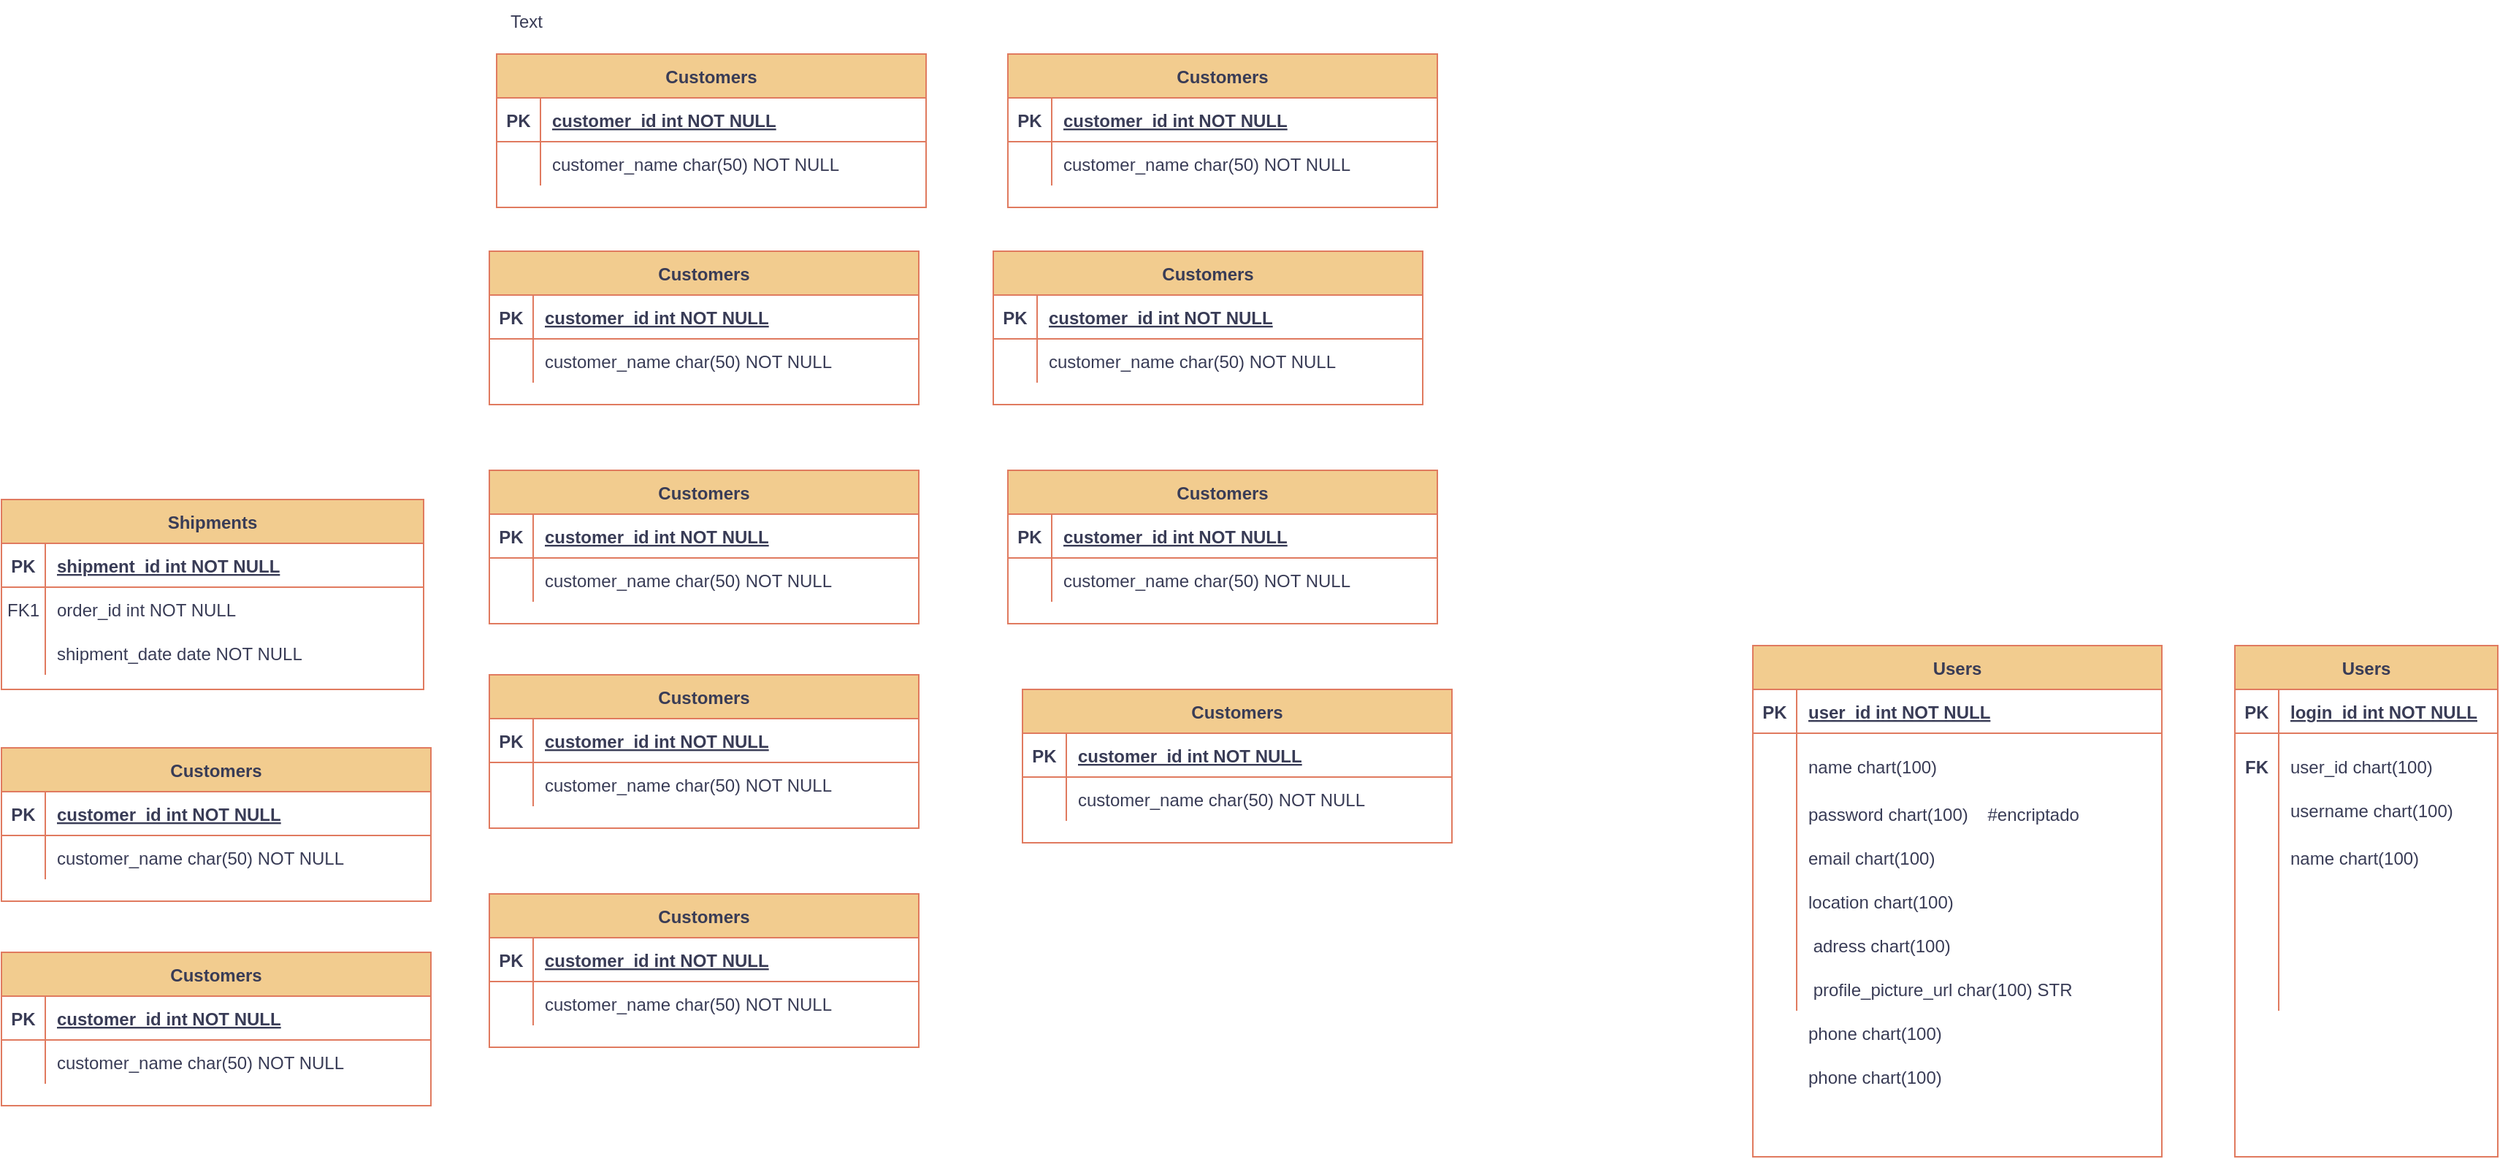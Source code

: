 <mxfile version="24.0.7" type="github">
  <diagram id="R2lEEEUBdFMjLlhIrx00" name="Page-1">
    <mxGraphModel dx="624" dy="2859" grid="1" gridSize="10" guides="1" tooltips="1" connect="1" arrows="1" fold="1" page="1" pageScale="1" pageWidth="3300" pageHeight="2339" background="#FFFFFF" math="0" shadow="0" extFonts="Permanent Marker^https://fonts.googleapis.com/css?family=Permanent+Marker">
      <root>
        <mxCell id="0" />
        <mxCell id="1" parent="0" />
        <mxCell id="C-vyLk0tnHw3VtMMgP7b-13" value="Shipments" style="shape=table;startSize=30;container=1;collapsible=1;childLayout=tableLayout;fixedRows=1;rowLines=0;fontStyle=1;align=center;resizeLast=1;labelBackgroundColor=none;fillColor=#F2CC8F;strokeColor=#E07A5F;fontColor=#393C56;" parent="1" vertex="1">
          <mxGeometry x="21" y="340" width="289" height="130" as="geometry" />
        </mxCell>
        <mxCell id="C-vyLk0tnHw3VtMMgP7b-14" value="" style="shape=partialRectangle;collapsible=0;dropTarget=0;pointerEvents=0;fillColor=none;points=[[0,0.5],[1,0.5]];portConstraint=eastwest;top=0;left=0;right=0;bottom=1;labelBackgroundColor=none;strokeColor=#E07A5F;fontColor=#393C56;" parent="C-vyLk0tnHw3VtMMgP7b-13" vertex="1">
          <mxGeometry y="30" width="289" height="30" as="geometry" />
        </mxCell>
        <mxCell id="C-vyLk0tnHw3VtMMgP7b-15" value="PK" style="shape=partialRectangle;overflow=hidden;connectable=0;fillColor=none;top=0;left=0;bottom=0;right=0;fontStyle=1;labelBackgroundColor=none;strokeColor=#E07A5F;fontColor=#393C56;" parent="C-vyLk0tnHw3VtMMgP7b-14" vertex="1">
          <mxGeometry width="30" height="30" as="geometry">
            <mxRectangle width="30" height="30" as="alternateBounds" />
          </mxGeometry>
        </mxCell>
        <mxCell id="C-vyLk0tnHw3VtMMgP7b-16" value="shipment_id int NOT NULL " style="shape=partialRectangle;overflow=hidden;connectable=0;fillColor=none;top=0;left=0;bottom=0;right=0;align=left;spacingLeft=6;fontStyle=5;labelBackgroundColor=none;strokeColor=#E07A5F;fontColor=#393C56;" parent="C-vyLk0tnHw3VtMMgP7b-14" vertex="1">
          <mxGeometry x="30" width="259" height="30" as="geometry">
            <mxRectangle width="259" height="30" as="alternateBounds" />
          </mxGeometry>
        </mxCell>
        <mxCell id="C-vyLk0tnHw3VtMMgP7b-17" value="" style="shape=partialRectangle;collapsible=0;dropTarget=0;pointerEvents=0;fillColor=none;points=[[0,0.5],[1,0.5]];portConstraint=eastwest;top=0;left=0;right=0;bottom=0;labelBackgroundColor=none;strokeColor=#E07A5F;fontColor=#393C56;" parent="C-vyLk0tnHw3VtMMgP7b-13" vertex="1">
          <mxGeometry y="60" width="289" height="30" as="geometry" />
        </mxCell>
        <mxCell id="C-vyLk0tnHw3VtMMgP7b-18" value="FK1" style="shape=partialRectangle;overflow=hidden;connectable=0;fillColor=none;top=0;left=0;bottom=0;right=0;labelBackgroundColor=none;strokeColor=#E07A5F;fontColor=#393C56;" parent="C-vyLk0tnHw3VtMMgP7b-17" vertex="1">
          <mxGeometry width="30" height="30" as="geometry">
            <mxRectangle width="30" height="30" as="alternateBounds" />
          </mxGeometry>
        </mxCell>
        <mxCell id="C-vyLk0tnHw3VtMMgP7b-19" value="order_id int NOT NULL" style="shape=partialRectangle;overflow=hidden;connectable=0;fillColor=none;top=0;left=0;bottom=0;right=0;align=left;spacingLeft=6;labelBackgroundColor=none;strokeColor=#E07A5F;fontColor=#393C56;" parent="C-vyLk0tnHw3VtMMgP7b-17" vertex="1">
          <mxGeometry x="30" width="259" height="30" as="geometry">
            <mxRectangle width="259" height="30" as="alternateBounds" />
          </mxGeometry>
        </mxCell>
        <mxCell id="C-vyLk0tnHw3VtMMgP7b-20" value="" style="shape=partialRectangle;collapsible=0;dropTarget=0;pointerEvents=0;fillColor=none;points=[[0,0.5],[1,0.5]];portConstraint=eastwest;top=0;left=0;right=0;bottom=0;labelBackgroundColor=none;strokeColor=#E07A5F;fontColor=#393C56;" parent="C-vyLk0tnHw3VtMMgP7b-13" vertex="1">
          <mxGeometry y="90" width="289" height="30" as="geometry" />
        </mxCell>
        <mxCell id="C-vyLk0tnHw3VtMMgP7b-21" value="" style="shape=partialRectangle;overflow=hidden;connectable=0;fillColor=none;top=0;left=0;bottom=0;right=0;labelBackgroundColor=none;strokeColor=#E07A5F;fontColor=#393C56;" parent="C-vyLk0tnHw3VtMMgP7b-20" vertex="1">
          <mxGeometry width="30" height="30" as="geometry">
            <mxRectangle width="30" height="30" as="alternateBounds" />
          </mxGeometry>
        </mxCell>
        <mxCell id="C-vyLk0tnHw3VtMMgP7b-22" value="shipment_date date NOT NULL" style="shape=partialRectangle;overflow=hidden;connectable=0;fillColor=none;top=0;left=0;bottom=0;right=0;align=left;spacingLeft=6;labelBackgroundColor=none;strokeColor=#E07A5F;fontColor=#393C56;" parent="C-vyLk0tnHw3VtMMgP7b-20" vertex="1">
          <mxGeometry x="30" width="259" height="30" as="geometry">
            <mxRectangle width="259" height="30" as="alternateBounds" />
          </mxGeometry>
        </mxCell>
        <mxCell id="C-vyLk0tnHw3VtMMgP7b-23" value="Users" style="shape=table;startSize=30;container=1;collapsible=1;childLayout=tableLayout;fixedRows=1;rowLines=0;fontStyle=1;align=center;resizeLast=1;labelBackgroundColor=none;fillColor=#F2CC8F;strokeColor=#E07A5F;fontColor=#393C56;" parent="1" vertex="1">
          <mxGeometry x="1220" y="440" width="280" height="350" as="geometry" />
        </mxCell>
        <mxCell id="C-vyLk0tnHw3VtMMgP7b-24" value="" style="shape=partialRectangle;collapsible=0;dropTarget=0;pointerEvents=0;fillColor=none;points=[[0,0.5],[1,0.5]];portConstraint=eastwest;top=0;left=0;right=0;bottom=1;labelBackgroundColor=none;strokeColor=#E07A5F;fontColor=#393C56;" parent="C-vyLk0tnHw3VtMMgP7b-23" vertex="1">
          <mxGeometry y="30" width="280" height="30" as="geometry" />
        </mxCell>
        <mxCell id="C-vyLk0tnHw3VtMMgP7b-25" value="PK" style="shape=partialRectangle;overflow=hidden;connectable=0;fillColor=none;top=0;left=0;bottom=0;right=0;fontStyle=1;labelBackgroundColor=none;strokeColor=#E07A5F;fontColor=#393C56;" parent="C-vyLk0tnHw3VtMMgP7b-24" vertex="1">
          <mxGeometry width="30" height="30" as="geometry">
            <mxRectangle width="30" height="30" as="alternateBounds" />
          </mxGeometry>
        </mxCell>
        <mxCell id="C-vyLk0tnHw3VtMMgP7b-26" value="user_id int NOT NULL" style="shape=partialRectangle;overflow=hidden;connectable=0;fillColor=none;top=0;left=0;bottom=0;right=0;align=left;spacingLeft=6;fontStyle=5;labelBackgroundColor=none;strokeColor=#E07A5F;fontColor=#393C56;" parent="C-vyLk0tnHw3VtMMgP7b-24" vertex="1">
          <mxGeometry x="30" width="250" height="30" as="geometry">
            <mxRectangle width="250" height="30" as="alternateBounds" />
          </mxGeometry>
        </mxCell>
        <mxCell id="C-vyLk0tnHw3VtMMgP7b-27" value="" style="shape=partialRectangle;collapsible=0;dropTarget=0;pointerEvents=0;fillColor=none;points=[[0,0.5],[1,0.5]];portConstraint=eastwest;top=0;left=0;right=0;bottom=0;labelBackgroundColor=none;strokeColor=#E07A5F;fontColor=#393C56;" parent="C-vyLk0tnHw3VtMMgP7b-23" vertex="1">
          <mxGeometry y="60" width="280" height="190" as="geometry" />
        </mxCell>
        <mxCell id="C-vyLk0tnHw3VtMMgP7b-28" value="" style="shape=partialRectangle;overflow=hidden;connectable=0;fillColor=none;top=0;left=0;bottom=0;right=0;labelBackgroundColor=none;strokeColor=#E07A5F;fontColor=#393C56;" parent="C-vyLk0tnHw3VtMMgP7b-27" vertex="1">
          <mxGeometry width="30" height="190" as="geometry">
            <mxRectangle width="30" height="190" as="alternateBounds" />
          </mxGeometry>
        </mxCell>
        <mxCell id="C-vyLk0tnHw3VtMMgP7b-29" value="" style="shape=partialRectangle;overflow=hidden;connectable=0;fillColor=none;top=0;left=0;bottom=0;right=0;align=left;spacingLeft=6;labelBackgroundColor=none;strokeColor=#E07A5F;fontColor=#393C56;" parent="C-vyLk0tnHw3VtMMgP7b-27" vertex="1">
          <mxGeometry x="30" width="250" height="190" as="geometry">
            <mxRectangle width="250" height="190" as="alternateBounds" />
          </mxGeometry>
        </mxCell>
        <mxCell id="SWRiujzuV_JK1SQ2j1od-2" value="Text" style="text;html=1;align=center;verticalAlign=middle;resizable=0;points=[];autosize=1;strokeColor=none;fillColor=none;labelBackgroundColor=none;fontColor=#393C56;" vertex="1" parent="1">
          <mxGeometry x="355" y="-2" width="50" height="30" as="geometry" />
        </mxCell>
        <mxCell id="SWRiujzuV_JK1SQ2j1od-4" value="Customers" style="shape=table;startSize=30;container=1;collapsible=1;childLayout=tableLayout;fixedRows=1;rowLines=0;fontStyle=1;align=center;resizeLast=1;labelBackgroundColor=none;fillColor=#F2CC8F;strokeColor=#E07A5F;fontColor=#393C56;" vertex="1" parent="1">
          <mxGeometry x="21" y="510" width="294" height="105" as="geometry" />
        </mxCell>
        <mxCell id="SWRiujzuV_JK1SQ2j1od-5" value="" style="shape=partialRectangle;collapsible=0;dropTarget=0;pointerEvents=0;fillColor=none;points=[[0,0.5],[1,0.5]];portConstraint=eastwest;top=0;left=0;right=0;bottom=1;labelBackgroundColor=none;strokeColor=#E07A5F;fontColor=#393C56;" vertex="1" parent="SWRiujzuV_JK1SQ2j1od-4">
          <mxGeometry y="30" width="294" height="30" as="geometry" />
        </mxCell>
        <mxCell id="SWRiujzuV_JK1SQ2j1od-6" value="PK" style="shape=partialRectangle;overflow=hidden;connectable=0;fillColor=none;top=0;left=0;bottom=0;right=0;fontStyle=1;labelBackgroundColor=none;strokeColor=#E07A5F;fontColor=#393C56;" vertex="1" parent="SWRiujzuV_JK1SQ2j1od-5">
          <mxGeometry width="30" height="30" as="geometry">
            <mxRectangle width="30" height="30" as="alternateBounds" />
          </mxGeometry>
        </mxCell>
        <mxCell id="SWRiujzuV_JK1SQ2j1od-7" value="customer_id int NOT NULL " style="shape=partialRectangle;overflow=hidden;connectable=0;fillColor=none;top=0;left=0;bottom=0;right=0;align=left;spacingLeft=6;fontStyle=5;labelBackgroundColor=none;strokeColor=#E07A5F;fontColor=#393C56;" vertex="1" parent="SWRiujzuV_JK1SQ2j1od-5">
          <mxGeometry x="30" width="264" height="30" as="geometry">
            <mxRectangle width="264" height="30" as="alternateBounds" />
          </mxGeometry>
        </mxCell>
        <mxCell id="SWRiujzuV_JK1SQ2j1od-8" value="" style="shape=partialRectangle;collapsible=0;dropTarget=0;pointerEvents=0;fillColor=none;points=[[0,0.5],[1,0.5]];portConstraint=eastwest;top=0;left=0;right=0;bottom=0;labelBackgroundColor=none;strokeColor=#E07A5F;fontColor=#393C56;" vertex="1" parent="SWRiujzuV_JK1SQ2j1od-4">
          <mxGeometry y="60" width="294" height="30" as="geometry" />
        </mxCell>
        <mxCell id="SWRiujzuV_JK1SQ2j1od-9" value="" style="shape=partialRectangle;overflow=hidden;connectable=0;fillColor=none;top=0;left=0;bottom=0;right=0;labelBackgroundColor=none;strokeColor=#E07A5F;fontColor=#393C56;" vertex="1" parent="SWRiujzuV_JK1SQ2j1od-8">
          <mxGeometry width="30" height="30" as="geometry">
            <mxRectangle width="30" height="30" as="alternateBounds" />
          </mxGeometry>
        </mxCell>
        <mxCell id="SWRiujzuV_JK1SQ2j1od-10" value="customer_name char(50) NOT NULL" style="shape=partialRectangle;overflow=hidden;connectable=0;fillColor=none;top=0;left=0;bottom=0;right=0;align=left;spacingLeft=6;labelBackgroundColor=none;strokeColor=#E07A5F;fontColor=#393C56;" vertex="1" parent="SWRiujzuV_JK1SQ2j1od-8">
          <mxGeometry x="30" width="264" height="30" as="geometry">
            <mxRectangle width="264" height="30" as="alternateBounds" />
          </mxGeometry>
        </mxCell>
        <mxCell id="SWRiujzuV_JK1SQ2j1od-11" value="Customers" style="shape=table;startSize=30;container=1;collapsible=1;childLayout=tableLayout;fixedRows=1;rowLines=0;fontStyle=1;align=center;resizeLast=1;labelBackgroundColor=none;fillColor=#F2CC8F;strokeColor=#E07A5F;fontColor=#393C56;" vertex="1" parent="1">
          <mxGeometry x="21" y="650" width="294" height="105" as="geometry" />
        </mxCell>
        <mxCell id="SWRiujzuV_JK1SQ2j1od-12" value="" style="shape=partialRectangle;collapsible=0;dropTarget=0;pointerEvents=0;fillColor=none;points=[[0,0.5],[1,0.5]];portConstraint=eastwest;top=0;left=0;right=0;bottom=1;labelBackgroundColor=none;strokeColor=#E07A5F;fontColor=#393C56;" vertex="1" parent="SWRiujzuV_JK1SQ2j1od-11">
          <mxGeometry y="30" width="294" height="30" as="geometry" />
        </mxCell>
        <mxCell id="SWRiujzuV_JK1SQ2j1od-13" value="PK" style="shape=partialRectangle;overflow=hidden;connectable=0;fillColor=none;top=0;left=0;bottom=0;right=0;fontStyle=1;labelBackgroundColor=none;strokeColor=#E07A5F;fontColor=#393C56;" vertex="1" parent="SWRiujzuV_JK1SQ2j1od-12">
          <mxGeometry width="30" height="30" as="geometry">
            <mxRectangle width="30" height="30" as="alternateBounds" />
          </mxGeometry>
        </mxCell>
        <mxCell id="SWRiujzuV_JK1SQ2j1od-14" value="customer_id int NOT NULL " style="shape=partialRectangle;overflow=hidden;connectable=0;fillColor=none;top=0;left=0;bottom=0;right=0;align=left;spacingLeft=6;fontStyle=5;labelBackgroundColor=none;strokeColor=#E07A5F;fontColor=#393C56;" vertex="1" parent="SWRiujzuV_JK1SQ2j1od-12">
          <mxGeometry x="30" width="264" height="30" as="geometry">
            <mxRectangle width="264" height="30" as="alternateBounds" />
          </mxGeometry>
        </mxCell>
        <mxCell id="SWRiujzuV_JK1SQ2j1od-15" value="" style="shape=partialRectangle;collapsible=0;dropTarget=0;pointerEvents=0;fillColor=none;points=[[0,0.5],[1,0.5]];portConstraint=eastwest;top=0;left=0;right=0;bottom=0;labelBackgroundColor=none;strokeColor=#E07A5F;fontColor=#393C56;" vertex="1" parent="SWRiujzuV_JK1SQ2j1od-11">
          <mxGeometry y="60" width="294" height="30" as="geometry" />
        </mxCell>
        <mxCell id="SWRiujzuV_JK1SQ2j1od-16" value="" style="shape=partialRectangle;overflow=hidden;connectable=0;fillColor=none;top=0;left=0;bottom=0;right=0;labelBackgroundColor=none;strokeColor=#E07A5F;fontColor=#393C56;" vertex="1" parent="SWRiujzuV_JK1SQ2j1od-15">
          <mxGeometry width="30" height="30" as="geometry">
            <mxRectangle width="30" height="30" as="alternateBounds" />
          </mxGeometry>
        </mxCell>
        <mxCell id="SWRiujzuV_JK1SQ2j1od-17" value="customer_name char(50) NOT NULL" style="shape=partialRectangle;overflow=hidden;connectable=0;fillColor=none;top=0;left=0;bottom=0;right=0;align=left;spacingLeft=6;labelBackgroundColor=none;strokeColor=#E07A5F;fontColor=#393C56;" vertex="1" parent="SWRiujzuV_JK1SQ2j1od-15">
          <mxGeometry x="30" width="264" height="30" as="geometry">
            <mxRectangle width="264" height="30" as="alternateBounds" />
          </mxGeometry>
        </mxCell>
        <mxCell id="SWRiujzuV_JK1SQ2j1od-18" value="Customers" style="shape=table;startSize=30;container=1;collapsible=1;childLayout=tableLayout;fixedRows=1;rowLines=0;fontStyle=1;align=center;resizeLast=1;labelBackgroundColor=none;fillColor=#F2CC8F;strokeColor=#E07A5F;fontColor=#393C56;" vertex="1" parent="1">
          <mxGeometry x="360" y="35" width="294" height="105" as="geometry" />
        </mxCell>
        <mxCell id="SWRiujzuV_JK1SQ2j1od-19" value="" style="shape=partialRectangle;collapsible=0;dropTarget=0;pointerEvents=0;fillColor=none;points=[[0,0.5],[1,0.5]];portConstraint=eastwest;top=0;left=0;right=0;bottom=1;labelBackgroundColor=none;strokeColor=#E07A5F;fontColor=#393C56;" vertex="1" parent="SWRiujzuV_JK1SQ2j1od-18">
          <mxGeometry y="30" width="294" height="30" as="geometry" />
        </mxCell>
        <mxCell id="SWRiujzuV_JK1SQ2j1od-20" value="PK" style="shape=partialRectangle;overflow=hidden;connectable=0;fillColor=none;top=0;left=0;bottom=0;right=0;fontStyle=1;labelBackgroundColor=none;strokeColor=#E07A5F;fontColor=#393C56;" vertex="1" parent="SWRiujzuV_JK1SQ2j1od-19">
          <mxGeometry width="30" height="30" as="geometry">
            <mxRectangle width="30" height="30" as="alternateBounds" />
          </mxGeometry>
        </mxCell>
        <mxCell id="SWRiujzuV_JK1SQ2j1od-21" value="customer_id int NOT NULL " style="shape=partialRectangle;overflow=hidden;connectable=0;fillColor=none;top=0;left=0;bottom=0;right=0;align=left;spacingLeft=6;fontStyle=5;labelBackgroundColor=none;strokeColor=#E07A5F;fontColor=#393C56;" vertex="1" parent="SWRiujzuV_JK1SQ2j1od-19">
          <mxGeometry x="30" width="264" height="30" as="geometry">
            <mxRectangle width="264" height="30" as="alternateBounds" />
          </mxGeometry>
        </mxCell>
        <mxCell id="SWRiujzuV_JK1SQ2j1od-22" value="" style="shape=partialRectangle;collapsible=0;dropTarget=0;pointerEvents=0;fillColor=none;points=[[0,0.5],[1,0.5]];portConstraint=eastwest;top=0;left=0;right=0;bottom=0;labelBackgroundColor=none;strokeColor=#E07A5F;fontColor=#393C56;" vertex="1" parent="SWRiujzuV_JK1SQ2j1od-18">
          <mxGeometry y="60" width="294" height="30" as="geometry" />
        </mxCell>
        <mxCell id="SWRiujzuV_JK1SQ2j1od-23" value="" style="shape=partialRectangle;overflow=hidden;connectable=0;fillColor=none;top=0;left=0;bottom=0;right=0;labelBackgroundColor=none;strokeColor=#E07A5F;fontColor=#393C56;" vertex="1" parent="SWRiujzuV_JK1SQ2j1od-22">
          <mxGeometry width="30" height="30" as="geometry">
            <mxRectangle width="30" height="30" as="alternateBounds" />
          </mxGeometry>
        </mxCell>
        <mxCell id="SWRiujzuV_JK1SQ2j1od-24" value="customer_name char(50) NOT NULL" style="shape=partialRectangle;overflow=hidden;connectable=0;fillColor=none;top=0;left=0;bottom=0;right=0;align=left;spacingLeft=6;labelBackgroundColor=none;strokeColor=#E07A5F;fontColor=#393C56;" vertex="1" parent="SWRiujzuV_JK1SQ2j1od-22">
          <mxGeometry x="30" width="264" height="30" as="geometry">
            <mxRectangle width="264" height="30" as="alternateBounds" />
          </mxGeometry>
        </mxCell>
        <mxCell id="SWRiujzuV_JK1SQ2j1od-25" value="Customers" style="shape=table;startSize=30;container=1;collapsible=1;childLayout=tableLayout;fixedRows=1;rowLines=0;fontStyle=1;align=center;resizeLast=1;labelBackgroundColor=none;fillColor=#F2CC8F;strokeColor=#E07A5F;fontColor=#393C56;" vertex="1" parent="1">
          <mxGeometry x="355" y="170" width="294" height="105" as="geometry" />
        </mxCell>
        <mxCell id="SWRiujzuV_JK1SQ2j1od-26" value="" style="shape=partialRectangle;collapsible=0;dropTarget=0;pointerEvents=0;fillColor=none;points=[[0,0.5],[1,0.5]];portConstraint=eastwest;top=0;left=0;right=0;bottom=1;labelBackgroundColor=none;strokeColor=#E07A5F;fontColor=#393C56;" vertex="1" parent="SWRiujzuV_JK1SQ2j1od-25">
          <mxGeometry y="30" width="294" height="30" as="geometry" />
        </mxCell>
        <mxCell id="SWRiujzuV_JK1SQ2j1od-27" value="PK" style="shape=partialRectangle;overflow=hidden;connectable=0;fillColor=none;top=0;left=0;bottom=0;right=0;fontStyle=1;labelBackgroundColor=none;strokeColor=#E07A5F;fontColor=#393C56;" vertex="1" parent="SWRiujzuV_JK1SQ2j1od-26">
          <mxGeometry width="30" height="30" as="geometry">
            <mxRectangle width="30" height="30" as="alternateBounds" />
          </mxGeometry>
        </mxCell>
        <mxCell id="SWRiujzuV_JK1SQ2j1od-28" value="customer_id int NOT NULL " style="shape=partialRectangle;overflow=hidden;connectable=0;fillColor=none;top=0;left=0;bottom=0;right=0;align=left;spacingLeft=6;fontStyle=5;labelBackgroundColor=none;strokeColor=#E07A5F;fontColor=#393C56;" vertex="1" parent="SWRiujzuV_JK1SQ2j1od-26">
          <mxGeometry x="30" width="264" height="30" as="geometry">
            <mxRectangle width="264" height="30" as="alternateBounds" />
          </mxGeometry>
        </mxCell>
        <mxCell id="SWRiujzuV_JK1SQ2j1od-29" value="" style="shape=partialRectangle;collapsible=0;dropTarget=0;pointerEvents=0;fillColor=none;points=[[0,0.5],[1,0.5]];portConstraint=eastwest;top=0;left=0;right=0;bottom=0;labelBackgroundColor=none;strokeColor=#E07A5F;fontColor=#393C56;" vertex="1" parent="SWRiujzuV_JK1SQ2j1od-25">
          <mxGeometry y="60" width="294" height="30" as="geometry" />
        </mxCell>
        <mxCell id="SWRiujzuV_JK1SQ2j1od-30" value="" style="shape=partialRectangle;overflow=hidden;connectable=0;fillColor=none;top=0;left=0;bottom=0;right=0;labelBackgroundColor=none;strokeColor=#E07A5F;fontColor=#393C56;" vertex="1" parent="SWRiujzuV_JK1SQ2j1od-29">
          <mxGeometry width="30" height="30" as="geometry">
            <mxRectangle width="30" height="30" as="alternateBounds" />
          </mxGeometry>
        </mxCell>
        <mxCell id="SWRiujzuV_JK1SQ2j1od-31" value="customer_name char(50) NOT NULL" style="shape=partialRectangle;overflow=hidden;connectable=0;fillColor=none;top=0;left=0;bottom=0;right=0;align=left;spacingLeft=6;labelBackgroundColor=none;strokeColor=#E07A5F;fontColor=#393C56;" vertex="1" parent="SWRiujzuV_JK1SQ2j1od-29">
          <mxGeometry x="30" width="264" height="30" as="geometry">
            <mxRectangle width="264" height="30" as="alternateBounds" />
          </mxGeometry>
        </mxCell>
        <mxCell id="SWRiujzuV_JK1SQ2j1od-32" value="Customers" style="shape=table;startSize=30;container=1;collapsible=1;childLayout=tableLayout;fixedRows=1;rowLines=0;fontStyle=1;align=center;resizeLast=1;labelBackgroundColor=none;fillColor=#F2CC8F;strokeColor=#E07A5F;fontColor=#393C56;" vertex="1" parent="1">
          <mxGeometry x="355" y="320" width="294" height="105" as="geometry" />
        </mxCell>
        <mxCell id="SWRiujzuV_JK1SQ2j1od-33" value="" style="shape=partialRectangle;collapsible=0;dropTarget=0;pointerEvents=0;fillColor=none;points=[[0,0.5],[1,0.5]];portConstraint=eastwest;top=0;left=0;right=0;bottom=1;labelBackgroundColor=none;strokeColor=#E07A5F;fontColor=#393C56;" vertex="1" parent="SWRiujzuV_JK1SQ2j1od-32">
          <mxGeometry y="30" width="294" height="30" as="geometry" />
        </mxCell>
        <mxCell id="SWRiujzuV_JK1SQ2j1od-34" value="PK" style="shape=partialRectangle;overflow=hidden;connectable=0;fillColor=none;top=0;left=0;bottom=0;right=0;fontStyle=1;labelBackgroundColor=none;strokeColor=#E07A5F;fontColor=#393C56;" vertex="1" parent="SWRiujzuV_JK1SQ2j1od-33">
          <mxGeometry width="30" height="30" as="geometry">
            <mxRectangle width="30" height="30" as="alternateBounds" />
          </mxGeometry>
        </mxCell>
        <mxCell id="SWRiujzuV_JK1SQ2j1od-35" value="customer_id int NOT NULL " style="shape=partialRectangle;overflow=hidden;connectable=0;fillColor=none;top=0;left=0;bottom=0;right=0;align=left;spacingLeft=6;fontStyle=5;labelBackgroundColor=none;strokeColor=#E07A5F;fontColor=#393C56;" vertex="1" parent="SWRiujzuV_JK1SQ2j1od-33">
          <mxGeometry x="30" width="264" height="30" as="geometry">
            <mxRectangle width="264" height="30" as="alternateBounds" />
          </mxGeometry>
        </mxCell>
        <mxCell id="SWRiujzuV_JK1SQ2j1od-36" value="" style="shape=partialRectangle;collapsible=0;dropTarget=0;pointerEvents=0;fillColor=none;points=[[0,0.5],[1,0.5]];portConstraint=eastwest;top=0;left=0;right=0;bottom=0;labelBackgroundColor=none;strokeColor=#E07A5F;fontColor=#393C56;" vertex="1" parent="SWRiujzuV_JK1SQ2j1od-32">
          <mxGeometry y="60" width="294" height="30" as="geometry" />
        </mxCell>
        <mxCell id="SWRiujzuV_JK1SQ2j1od-37" value="" style="shape=partialRectangle;overflow=hidden;connectable=0;fillColor=none;top=0;left=0;bottom=0;right=0;labelBackgroundColor=none;strokeColor=#E07A5F;fontColor=#393C56;" vertex="1" parent="SWRiujzuV_JK1SQ2j1od-36">
          <mxGeometry width="30" height="30" as="geometry">
            <mxRectangle width="30" height="30" as="alternateBounds" />
          </mxGeometry>
        </mxCell>
        <mxCell id="SWRiujzuV_JK1SQ2j1od-38" value="customer_name char(50) NOT NULL" style="shape=partialRectangle;overflow=hidden;connectable=0;fillColor=none;top=0;left=0;bottom=0;right=0;align=left;spacingLeft=6;labelBackgroundColor=none;strokeColor=#E07A5F;fontColor=#393C56;" vertex="1" parent="SWRiujzuV_JK1SQ2j1od-36">
          <mxGeometry x="30" width="264" height="30" as="geometry">
            <mxRectangle width="264" height="30" as="alternateBounds" />
          </mxGeometry>
        </mxCell>
        <mxCell id="SWRiujzuV_JK1SQ2j1od-39" value="Customers" style="shape=table;startSize=30;container=1;collapsible=1;childLayout=tableLayout;fixedRows=1;rowLines=0;fontStyle=1;align=center;resizeLast=1;labelBackgroundColor=none;fillColor=#F2CC8F;strokeColor=#E07A5F;fontColor=#393C56;" vertex="1" parent="1">
          <mxGeometry x="355" y="460" width="294" height="105" as="geometry" />
        </mxCell>
        <mxCell id="SWRiujzuV_JK1SQ2j1od-40" value="" style="shape=partialRectangle;collapsible=0;dropTarget=0;pointerEvents=0;fillColor=none;points=[[0,0.5],[1,0.5]];portConstraint=eastwest;top=0;left=0;right=0;bottom=1;labelBackgroundColor=none;strokeColor=#E07A5F;fontColor=#393C56;" vertex="1" parent="SWRiujzuV_JK1SQ2j1od-39">
          <mxGeometry y="30" width="294" height="30" as="geometry" />
        </mxCell>
        <mxCell id="SWRiujzuV_JK1SQ2j1od-41" value="PK" style="shape=partialRectangle;overflow=hidden;connectable=0;fillColor=none;top=0;left=0;bottom=0;right=0;fontStyle=1;labelBackgroundColor=none;strokeColor=#E07A5F;fontColor=#393C56;" vertex="1" parent="SWRiujzuV_JK1SQ2j1od-40">
          <mxGeometry width="30" height="30" as="geometry">
            <mxRectangle width="30" height="30" as="alternateBounds" />
          </mxGeometry>
        </mxCell>
        <mxCell id="SWRiujzuV_JK1SQ2j1od-42" value="customer_id int NOT NULL " style="shape=partialRectangle;overflow=hidden;connectable=0;fillColor=none;top=0;left=0;bottom=0;right=0;align=left;spacingLeft=6;fontStyle=5;labelBackgroundColor=none;strokeColor=#E07A5F;fontColor=#393C56;" vertex="1" parent="SWRiujzuV_JK1SQ2j1od-40">
          <mxGeometry x="30" width="264" height="30" as="geometry">
            <mxRectangle width="264" height="30" as="alternateBounds" />
          </mxGeometry>
        </mxCell>
        <mxCell id="SWRiujzuV_JK1SQ2j1od-43" value="" style="shape=partialRectangle;collapsible=0;dropTarget=0;pointerEvents=0;fillColor=none;points=[[0,0.5],[1,0.5]];portConstraint=eastwest;top=0;left=0;right=0;bottom=0;labelBackgroundColor=none;strokeColor=#E07A5F;fontColor=#393C56;" vertex="1" parent="SWRiujzuV_JK1SQ2j1od-39">
          <mxGeometry y="60" width="294" height="30" as="geometry" />
        </mxCell>
        <mxCell id="SWRiujzuV_JK1SQ2j1od-44" value="" style="shape=partialRectangle;overflow=hidden;connectable=0;fillColor=none;top=0;left=0;bottom=0;right=0;labelBackgroundColor=none;strokeColor=#E07A5F;fontColor=#393C56;" vertex="1" parent="SWRiujzuV_JK1SQ2j1od-43">
          <mxGeometry width="30" height="30" as="geometry">
            <mxRectangle width="30" height="30" as="alternateBounds" />
          </mxGeometry>
        </mxCell>
        <mxCell id="SWRiujzuV_JK1SQ2j1od-45" value="customer_name char(50) NOT NULL" style="shape=partialRectangle;overflow=hidden;connectable=0;fillColor=none;top=0;left=0;bottom=0;right=0;align=left;spacingLeft=6;labelBackgroundColor=none;strokeColor=#E07A5F;fontColor=#393C56;" vertex="1" parent="SWRiujzuV_JK1SQ2j1od-43">
          <mxGeometry x="30" width="264" height="30" as="geometry">
            <mxRectangle width="264" height="30" as="alternateBounds" />
          </mxGeometry>
        </mxCell>
        <mxCell id="SWRiujzuV_JK1SQ2j1od-46" value="Customers" style="shape=table;startSize=30;container=1;collapsible=1;childLayout=tableLayout;fixedRows=1;rowLines=0;fontStyle=1;align=center;resizeLast=1;labelBackgroundColor=none;fillColor=#F2CC8F;strokeColor=#E07A5F;fontColor=#393C56;" vertex="1" parent="1">
          <mxGeometry x="355" y="610" width="294" height="105" as="geometry" />
        </mxCell>
        <mxCell id="SWRiujzuV_JK1SQ2j1od-47" value="" style="shape=partialRectangle;collapsible=0;dropTarget=0;pointerEvents=0;fillColor=none;points=[[0,0.5],[1,0.5]];portConstraint=eastwest;top=0;left=0;right=0;bottom=1;labelBackgroundColor=none;strokeColor=#E07A5F;fontColor=#393C56;" vertex="1" parent="SWRiujzuV_JK1SQ2j1od-46">
          <mxGeometry y="30" width="294" height="30" as="geometry" />
        </mxCell>
        <mxCell id="SWRiujzuV_JK1SQ2j1od-48" value="PK" style="shape=partialRectangle;overflow=hidden;connectable=0;fillColor=none;top=0;left=0;bottom=0;right=0;fontStyle=1;labelBackgroundColor=none;strokeColor=#E07A5F;fontColor=#393C56;" vertex="1" parent="SWRiujzuV_JK1SQ2j1od-47">
          <mxGeometry width="30" height="30" as="geometry">
            <mxRectangle width="30" height="30" as="alternateBounds" />
          </mxGeometry>
        </mxCell>
        <mxCell id="SWRiujzuV_JK1SQ2j1od-49" value="customer_id int NOT NULL " style="shape=partialRectangle;overflow=hidden;connectable=0;fillColor=none;top=0;left=0;bottom=0;right=0;align=left;spacingLeft=6;fontStyle=5;labelBackgroundColor=none;strokeColor=#E07A5F;fontColor=#393C56;" vertex="1" parent="SWRiujzuV_JK1SQ2j1od-47">
          <mxGeometry x="30" width="264" height="30" as="geometry">
            <mxRectangle width="264" height="30" as="alternateBounds" />
          </mxGeometry>
        </mxCell>
        <mxCell id="SWRiujzuV_JK1SQ2j1od-50" value="" style="shape=partialRectangle;collapsible=0;dropTarget=0;pointerEvents=0;fillColor=none;points=[[0,0.5],[1,0.5]];portConstraint=eastwest;top=0;left=0;right=0;bottom=0;labelBackgroundColor=none;strokeColor=#E07A5F;fontColor=#393C56;" vertex="1" parent="SWRiujzuV_JK1SQ2j1od-46">
          <mxGeometry y="60" width="294" height="30" as="geometry" />
        </mxCell>
        <mxCell id="SWRiujzuV_JK1SQ2j1od-51" value="" style="shape=partialRectangle;overflow=hidden;connectable=0;fillColor=none;top=0;left=0;bottom=0;right=0;labelBackgroundColor=none;strokeColor=#E07A5F;fontColor=#393C56;" vertex="1" parent="SWRiujzuV_JK1SQ2j1od-50">
          <mxGeometry width="30" height="30" as="geometry">
            <mxRectangle width="30" height="30" as="alternateBounds" />
          </mxGeometry>
        </mxCell>
        <mxCell id="SWRiujzuV_JK1SQ2j1od-52" value="customer_name char(50) NOT NULL" style="shape=partialRectangle;overflow=hidden;connectable=0;fillColor=none;top=0;left=0;bottom=0;right=0;align=left;spacingLeft=6;labelBackgroundColor=none;strokeColor=#E07A5F;fontColor=#393C56;" vertex="1" parent="SWRiujzuV_JK1SQ2j1od-50">
          <mxGeometry x="30" width="264" height="30" as="geometry">
            <mxRectangle width="264" height="30" as="alternateBounds" />
          </mxGeometry>
        </mxCell>
        <mxCell id="SWRiujzuV_JK1SQ2j1od-53" value="Customers" style="shape=table;startSize=30;container=1;collapsible=1;childLayout=tableLayout;fixedRows=1;rowLines=0;fontStyle=1;align=center;resizeLast=1;labelBackgroundColor=none;fillColor=#F2CC8F;strokeColor=#E07A5F;fontColor=#393C56;" vertex="1" parent="1">
          <mxGeometry x="710" y="35" width="294" height="105" as="geometry" />
        </mxCell>
        <mxCell id="SWRiujzuV_JK1SQ2j1od-54" value="" style="shape=partialRectangle;collapsible=0;dropTarget=0;pointerEvents=0;fillColor=none;points=[[0,0.5],[1,0.5]];portConstraint=eastwest;top=0;left=0;right=0;bottom=1;labelBackgroundColor=none;strokeColor=#E07A5F;fontColor=#393C56;" vertex="1" parent="SWRiujzuV_JK1SQ2j1od-53">
          <mxGeometry y="30" width="294" height="30" as="geometry" />
        </mxCell>
        <mxCell id="SWRiujzuV_JK1SQ2j1od-55" value="PK" style="shape=partialRectangle;overflow=hidden;connectable=0;fillColor=none;top=0;left=0;bottom=0;right=0;fontStyle=1;labelBackgroundColor=none;strokeColor=#E07A5F;fontColor=#393C56;" vertex="1" parent="SWRiujzuV_JK1SQ2j1od-54">
          <mxGeometry width="30" height="30" as="geometry">
            <mxRectangle width="30" height="30" as="alternateBounds" />
          </mxGeometry>
        </mxCell>
        <mxCell id="SWRiujzuV_JK1SQ2j1od-56" value="customer_id int NOT NULL " style="shape=partialRectangle;overflow=hidden;connectable=0;fillColor=none;top=0;left=0;bottom=0;right=0;align=left;spacingLeft=6;fontStyle=5;labelBackgroundColor=none;strokeColor=#E07A5F;fontColor=#393C56;" vertex="1" parent="SWRiujzuV_JK1SQ2j1od-54">
          <mxGeometry x="30" width="264" height="30" as="geometry">
            <mxRectangle width="264" height="30" as="alternateBounds" />
          </mxGeometry>
        </mxCell>
        <mxCell id="SWRiujzuV_JK1SQ2j1od-57" value="" style="shape=partialRectangle;collapsible=0;dropTarget=0;pointerEvents=0;fillColor=none;points=[[0,0.5],[1,0.5]];portConstraint=eastwest;top=0;left=0;right=0;bottom=0;labelBackgroundColor=none;strokeColor=#E07A5F;fontColor=#393C56;" vertex="1" parent="SWRiujzuV_JK1SQ2j1od-53">
          <mxGeometry y="60" width="294" height="30" as="geometry" />
        </mxCell>
        <mxCell id="SWRiujzuV_JK1SQ2j1od-58" value="" style="shape=partialRectangle;overflow=hidden;connectable=0;fillColor=none;top=0;left=0;bottom=0;right=0;labelBackgroundColor=none;strokeColor=#E07A5F;fontColor=#393C56;" vertex="1" parent="SWRiujzuV_JK1SQ2j1od-57">
          <mxGeometry width="30" height="30" as="geometry">
            <mxRectangle width="30" height="30" as="alternateBounds" />
          </mxGeometry>
        </mxCell>
        <mxCell id="SWRiujzuV_JK1SQ2j1od-59" value="customer_name char(50) NOT NULL" style="shape=partialRectangle;overflow=hidden;connectable=0;fillColor=none;top=0;left=0;bottom=0;right=0;align=left;spacingLeft=6;labelBackgroundColor=none;strokeColor=#E07A5F;fontColor=#393C56;" vertex="1" parent="SWRiujzuV_JK1SQ2j1od-57">
          <mxGeometry x="30" width="264" height="30" as="geometry">
            <mxRectangle width="264" height="30" as="alternateBounds" />
          </mxGeometry>
        </mxCell>
        <mxCell id="SWRiujzuV_JK1SQ2j1od-60" value="Customers" style="shape=table;startSize=30;container=1;collapsible=1;childLayout=tableLayout;fixedRows=1;rowLines=0;fontStyle=1;align=center;resizeLast=1;labelBackgroundColor=none;fillColor=#F2CC8F;strokeColor=#E07A5F;fontColor=#393C56;" vertex="1" parent="1">
          <mxGeometry x="700" y="170" width="294" height="105" as="geometry" />
        </mxCell>
        <mxCell id="SWRiujzuV_JK1SQ2j1od-61" value="" style="shape=partialRectangle;collapsible=0;dropTarget=0;pointerEvents=0;fillColor=none;points=[[0,0.5],[1,0.5]];portConstraint=eastwest;top=0;left=0;right=0;bottom=1;labelBackgroundColor=none;strokeColor=#E07A5F;fontColor=#393C56;" vertex="1" parent="SWRiujzuV_JK1SQ2j1od-60">
          <mxGeometry y="30" width="294" height="30" as="geometry" />
        </mxCell>
        <mxCell id="SWRiujzuV_JK1SQ2j1od-62" value="PK" style="shape=partialRectangle;overflow=hidden;connectable=0;fillColor=none;top=0;left=0;bottom=0;right=0;fontStyle=1;labelBackgroundColor=none;strokeColor=#E07A5F;fontColor=#393C56;" vertex="1" parent="SWRiujzuV_JK1SQ2j1od-61">
          <mxGeometry width="30" height="30" as="geometry">
            <mxRectangle width="30" height="30" as="alternateBounds" />
          </mxGeometry>
        </mxCell>
        <mxCell id="SWRiujzuV_JK1SQ2j1od-63" value="customer_id int NOT NULL " style="shape=partialRectangle;overflow=hidden;connectable=0;fillColor=none;top=0;left=0;bottom=0;right=0;align=left;spacingLeft=6;fontStyle=5;labelBackgroundColor=none;strokeColor=#E07A5F;fontColor=#393C56;" vertex="1" parent="SWRiujzuV_JK1SQ2j1od-61">
          <mxGeometry x="30" width="264" height="30" as="geometry">
            <mxRectangle width="264" height="30" as="alternateBounds" />
          </mxGeometry>
        </mxCell>
        <mxCell id="SWRiujzuV_JK1SQ2j1od-64" value="" style="shape=partialRectangle;collapsible=0;dropTarget=0;pointerEvents=0;fillColor=none;points=[[0,0.5],[1,0.5]];portConstraint=eastwest;top=0;left=0;right=0;bottom=0;labelBackgroundColor=none;strokeColor=#E07A5F;fontColor=#393C56;" vertex="1" parent="SWRiujzuV_JK1SQ2j1od-60">
          <mxGeometry y="60" width="294" height="30" as="geometry" />
        </mxCell>
        <mxCell id="SWRiujzuV_JK1SQ2j1od-65" value="" style="shape=partialRectangle;overflow=hidden;connectable=0;fillColor=none;top=0;left=0;bottom=0;right=0;labelBackgroundColor=none;strokeColor=#E07A5F;fontColor=#393C56;" vertex="1" parent="SWRiujzuV_JK1SQ2j1od-64">
          <mxGeometry width="30" height="30" as="geometry">
            <mxRectangle width="30" height="30" as="alternateBounds" />
          </mxGeometry>
        </mxCell>
        <mxCell id="SWRiujzuV_JK1SQ2j1od-66" value="customer_name char(50) NOT NULL" style="shape=partialRectangle;overflow=hidden;connectable=0;fillColor=none;top=0;left=0;bottom=0;right=0;align=left;spacingLeft=6;labelBackgroundColor=none;strokeColor=#E07A5F;fontColor=#393C56;" vertex="1" parent="SWRiujzuV_JK1SQ2j1od-64">
          <mxGeometry x="30" width="264" height="30" as="geometry">
            <mxRectangle width="264" height="30" as="alternateBounds" />
          </mxGeometry>
        </mxCell>
        <mxCell id="SWRiujzuV_JK1SQ2j1od-67" value="Customers" style="shape=table;startSize=30;container=1;collapsible=1;childLayout=tableLayout;fixedRows=1;rowLines=0;fontStyle=1;align=center;resizeLast=1;labelBackgroundColor=none;fillColor=#F2CC8F;strokeColor=#E07A5F;fontColor=#393C56;" vertex="1" parent="1">
          <mxGeometry x="710" y="320" width="294" height="105" as="geometry" />
        </mxCell>
        <mxCell id="SWRiujzuV_JK1SQ2j1od-68" value="" style="shape=partialRectangle;collapsible=0;dropTarget=0;pointerEvents=0;fillColor=none;points=[[0,0.5],[1,0.5]];portConstraint=eastwest;top=0;left=0;right=0;bottom=1;labelBackgroundColor=none;strokeColor=#E07A5F;fontColor=#393C56;" vertex="1" parent="SWRiujzuV_JK1SQ2j1od-67">
          <mxGeometry y="30" width="294" height="30" as="geometry" />
        </mxCell>
        <mxCell id="SWRiujzuV_JK1SQ2j1od-69" value="PK" style="shape=partialRectangle;overflow=hidden;connectable=0;fillColor=none;top=0;left=0;bottom=0;right=0;fontStyle=1;labelBackgroundColor=none;strokeColor=#E07A5F;fontColor=#393C56;" vertex="1" parent="SWRiujzuV_JK1SQ2j1od-68">
          <mxGeometry width="30" height="30" as="geometry">
            <mxRectangle width="30" height="30" as="alternateBounds" />
          </mxGeometry>
        </mxCell>
        <mxCell id="SWRiujzuV_JK1SQ2j1od-70" value="customer_id int NOT NULL " style="shape=partialRectangle;overflow=hidden;connectable=0;fillColor=none;top=0;left=0;bottom=0;right=0;align=left;spacingLeft=6;fontStyle=5;labelBackgroundColor=none;strokeColor=#E07A5F;fontColor=#393C56;" vertex="1" parent="SWRiujzuV_JK1SQ2j1od-68">
          <mxGeometry x="30" width="264" height="30" as="geometry">
            <mxRectangle width="264" height="30" as="alternateBounds" />
          </mxGeometry>
        </mxCell>
        <mxCell id="SWRiujzuV_JK1SQ2j1od-71" value="" style="shape=partialRectangle;collapsible=0;dropTarget=0;pointerEvents=0;fillColor=none;points=[[0,0.5],[1,0.5]];portConstraint=eastwest;top=0;left=0;right=0;bottom=0;labelBackgroundColor=none;strokeColor=#E07A5F;fontColor=#393C56;" vertex="1" parent="SWRiujzuV_JK1SQ2j1od-67">
          <mxGeometry y="60" width="294" height="30" as="geometry" />
        </mxCell>
        <mxCell id="SWRiujzuV_JK1SQ2j1od-72" value="" style="shape=partialRectangle;overflow=hidden;connectable=0;fillColor=none;top=0;left=0;bottom=0;right=0;labelBackgroundColor=none;strokeColor=#E07A5F;fontColor=#393C56;" vertex="1" parent="SWRiujzuV_JK1SQ2j1od-71">
          <mxGeometry width="30" height="30" as="geometry">
            <mxRectangle width="30" height="30" as="alternateBounds" />
          </mxGeometry>
        </mxCell>
        <mxCell id="SWRiujzuV_JK1SQ2j1od-73" value="customer_name char(50) NOT NULL" style="shape=partialRectangle;overflow=hidden;connectable=0;fillColor=none;top=0;left=0;bottom=0;right=0;align=left;spacingLeft=6;labelBackgroundColor=none;strokeColor=#E07A5F;fontColor=#393C56;" vertex="1" parent="SWRiujzuV_JK1SQ2j1od-71">
          <mxGeometry x="30" width="264" height="30" as="geometry">
            <mxRectangle width="264" height="30" as="alternateBounds" />
          </mxGeometry>
        </mxCell>
        <mxCell id="SWRiujzuV_JK1SQ2j1od-74" value="Customers" style="shape=table;startSize=30;container=1;collapsible=1;childLayout=tableLayout;fixedRows=1;rowLines=0;fontStyle=1;align=center;resizeLast=1;labelBackgroundColor=none;fillColor=#F2CC8F;strokeColor=#E07A5F;fontColor=#393C56;" vertex="1" parent="1">
          <mxGeometry x="720" y="470" width="294" height="105" as="geometry" />
        </mxCell>
        <mxCell id="SWRiujzuV_JK1SQ2j1od-75" value="" style="shape=partialRectangle;collapsible=0;dropTarget=0;pointerEvents=0;fillColor=none;points=[[0,0.5],[1,0.5]];portConstraint=eastwest;top=0;left=0;right=0;bottom=1;labelBackgroundColor=none;strokeColor=#E07A5F;fontColor=#393C56;" vertex="1" parent="SWRiujzuV_JK1SQ2j1od-74">
          <mxGeometry y="30" width="294" height="30" as="geometry" />
        </mxCell>
        <mxCell id="SWRiujzuV_JK1SQ2j1od-76" value="PK" style="shape=partialRectangle;overflow=hidden;connectable=0;fillColor=none;top=0;left=0;bottom=0;right=0;fontStyle=1;labelBackgroundColor=none;strokeColor=#E07A5F;fontColor=#393C56;" vertex="1" parent="SWRiujzuV_JK1SQ2j1od-75">
          <mxGeometry width="30" height="30" as="geometry">
            <mxRectangle width="30" height="30" as="alternateBounds" />
          </mxGeometry>
        </mxCell>
        <mxCell id="SWRiujzuV_JK1SQ2j1od-77" value="customer_id int NOT NULL " style="shape=partialRectangle;overflow=hidden;connectable=0;fillColor=none;top=0;left=0;bottom=0;right=0;align=left;spacingLeft=6;fontStyle=5;labelBackgroundColor=none;strokeColor=#E07A5F;fontColor=#393C56;" vertex="1" parent="SWRiujzuV_JK1SQ2j1od-75">
          <mxGeometry x="30" width="264" height="30" as="geometry">
            <mxRectangle width="264" height="30" as="alternateBounds" />
          </mxGeometry>
        </mxCell>
        <mxCell id="SWRiujzuV_JK1SQ2j1od-78" value="" style="shape=partialRectangle;collapsible=0;dropTarget=0;pointerEvents=0;fillColor=none;points=[[0,0.5],[1,0.5]];portConstraint=eastwest;top=0;left=0;right=0;bottom=0;labelBackgroundColor=none;strokeColor=#E07A5F;fontColor=#393C56;" vertex="1" parent="SWRiujzuV_JK1SQ2j1od-74">
          <mxGeometry y="60" width="294" height="30" as="geometry" />
        </mxCell>
        <mxCell id="SWRiujzuV_JK1SQ2j1od-79" value="" style="shape=partialRectangle;overflow=hidden;connectable=0;fillColor=none;top=0;left=0;bottom=0;right=0;labelBackgroundColor=none;strokeColor=#E07A5F;fontColor=#393C56;" vertex="1" parent="SWRiujzuV_JK1SQ2j1od-78">
          <mxGeometry width="30" height="30" as="geometry">
            <mxRectangle width="30" height="30" as="alternateBounds" />
          </mxGeometry>
        </mxCell>
        <mxCell id="SWRiujzuV_JK1SQ2j1od-80" value="customer_name char(50) NOT NULL" style="shape=partialRectangle;overflow=hidden;connectable=0;fillColor=none;top=0;left=0;bottom=0;right=0;align=left;spacingLeft=6;labelBackgroundColor=none;strokeColor=#E07A5F;fontColor=#393C56;" vertex="1" parent="SWRiujzuV_JK1SQ2j1od-78">
          <mxGeometry x="30" width="264" height="30" as="geometry">
            <mxRectangle width="264" height="30" as="alternateBounds" />
          </mxGeometry>
        </mxCell>
        <mxCell id="SWRiujzuV_JK1SQ2j1od-81" value="email chart(100)" style="shape=partialRectangle;overflow=hidden;connectable=0;fillColor=none;top=0;left=0;bottom=0;right=0;align=left;spacingLeft=6;labelBackgroundColor=none;strokeColor=#E07A5F;fontColor=#393C56;" vertex="1" parent="1">
          <mxGeometry x="1250" y="570" width="150" height="30" as="geometry">
            <mxRectangle width="264" height="30" as="alternateBounds" />
          </mxGeometry>
        </mxCell>
        <mxCell id="SWRiujzuV_JK1SQ2j1od-82" value="password chart(100)    #encriptado" style="shape=partialRectangle;overflow=hidden;connectable=0;fillColor=none;top=0;left=0;bottom=0;right=0;align=left;spacingLeft=6;labelBackgroundColor=none;strokeColor=#E07A5F;fontColor=#393C56;" vertex="1" parent="1">
          <mxGeometry x="1250" y="540" width="250" height="30" as="geometry">
            <mxRectangle width="264" height="30" as="alternateBounds" />
          </mxGeometry>
        </mxCell>
        <mxCell id="SWRiujzuV_JK1SQ2j1od-83" value="location chart(100)" style="shape=partialRectangle;overflow=hidden;connectable=0;fillColor=none;top=0;left=0;bottom=0;right=0;align=left;spacingLeft=6;labelBackgroundColor=none;strokeColor=#E07A5F;fontColor=#393C56;" vertex="1" parent="1">
          <mxGeometry x="1250" y="600" width="150" height="30" as="geometry">
            <mxRectangle width="264" height="30" as="alternateBounds" />
          </mxGeometry>
        </mxCell>
        <mxCell id="SWRiujzuV_JK1SQ2j1od-84" value=" adress chart(100)" style="shape=partialRectangle;overflow=hidden;connectable=0;fillColor=none;top=0;left=0;bottom=0;right=0;align=left;spacingLeft=6;labelBackgroundColor=none;strokeColor=#E07A5F;fontColor=#393C56;" vertex="1" parent="1">
          <mxGeometry x="1250" y="630" width="150" height="30" as="geometry">
            <mxRectangle width="264" height="30" as="alternateBounds" />
          </mxGeometry>
        </mxCell>
        <mxCell id="SWRiujzuV_JK1SQ2j1od-85" value="name chart(100)" style="shape=partialRectangle;overflow=hidden;connectable=0;fillColor=none;top=0;left=0;bottom=0;right=0;align=left;spacingLeft=6;labelBackgroundColor=none;strokeColor=#E07A5F;fontColor=#393C56;" vertex="1" parent="1">
          <mxGeometry x="1250" y="507.5" width="150" height="30" as="geometry">
            <mxRectangle width="264" height="30" as="alternateBounds" />
          </mxGeometry>
        </mxCell>
        <mxCell id="SWRiujzuV_JK1SQ2j1od-86" value=" profile_picture_url char(100) STR" style="shape=partialRectangle;overflow=hidden;connectable=0;fillColor=none;top=0;left=0;bottom=0;right=0;align=left;spacingLeft=6;labelBackgroundColor=none;strokeColor=#E07A5F;fontColor=#393C56;" vertex="1" parent="1">
          <mxGeometry x="1250" y="660" width="250" height="30" as="geometry">
            <mxRectangle width="264" height="30" as="alternateBounds" />
          </mxGeometry>
        </mxCell>
        <mxCell id="SWRiujzuV_JK1SQ2j1od-87" value="phone chart(100)" style="shape=partialRectangle;overflow=hidden;connectable=0;fillColor=none;top=0;left=0;bottom=0;right=0;align=left;spacingLeft=6;labelBackgroundColor=none;strokeColor=#E07A5F;fontColor=#393C56;" vertex="1" parent="1">
          <mxGeometry x="1250" y="690" width="150" height="30" as="geometry">
            <mxRectangle width="264" height="30" as="alternateBounds" />
          </mxGeometry>
        </mxCell>
        <mxCell id="SWRiujzuV_JK1SQ2j1od-88" value="Users" style="shape=table;startSize=30;container=1;collapsible=1;childLayout=tableLayout;fixedRows=1;rowLines=0;fontStyle=1;align=center;resizeLast=1;labelBackgroundColor=none;fillColor=#F2CC8F;strokeColor=#E07A5F;fontColor=#393C56;" vertex="1" parent="1">
          <mxGeometry x="1550" y="440" width="180" height="350" as="geometry" />
        </mxCell>
        <mxCell id="SWRiujzuV_JK1SQ2j1od-89" value="" style="shape=partialRectangle;collapsible=0;dropTarget=0;pointerEvents=0;fillColor=none;points=[[0,0.5],[1,0.5]];portConstraint=eastwest;top=0;left=0;right=0;bottom=1;labelBackgroundColor=none;strokeColor=#E07A5F;fontColor=#393C56;" vertex="1" parent="SWRiujzuV_JK1SQ2j1od-88">
          <mxGeometry y="30" width="180" height="30" as="geometry" />
        </mxCell>
        <mxCell id="SWRiujzuV_JK1SQ2j1od-90" value="PK" style="shape=partialRectangle;overflow=hidden;connectable=0;fillColor=none;top=0;left=0;bottom=0;right=0;fontStyle=1;labelBackgroundColor=none;strokeColor=#E07A5F;fontColor=#393C56;" vertex="1" parent="SWRiujzuV_JK1SQ2j1od-89">
          <mxGeometry width="30" height="30" as="geometry">
            <mxRectangle width="30" height="30" as="alternateBounds" />
          </mxGeometry>
        </mxCell>
        <mxCell id="SWRiujzuV_JK1SQ2j1od-91" value="login_id int NOT NULL" style="shape=partialRectangle;overflow=hidden;connectable=0;fillColor=none;top=0;left=0;bottom=0;right=0;align=left;spacingLeft=6;fontStyle=5;labelBackgroundColor=none;strokeColor=#E07A5F;fontColor=#393C56;" vertex="1" parent="SWRiujzuV_JK1SQ2j1od-89">
          <mxGeometry x="30" width="150" height="30" as="geometry">
            <mxRectangle width="150" height="30" as="alternateBounds" />
          </mxGeometry>
        </mxCell>
        <mxCell id="SWRiujzuV_JK1SQ2j1od-92" value="" style="shape=partialRectangle;collapsible=0;dropTarget=0;pointerEvents=0;fillColor=none;points=[[0,0.5],[1,0.5]];portConstraint=eastwest;top=0;left=0;right=0;bottom=0;labelBackgroundColor=none;strokeColor=#E07A5F;fontColor=#393C56;" vertex="1" parent="SWRiujzuV_JK1SQ2j1od-88">
          <mxGeometry y="60" width="180" height="190" as="geometry" />
        </mxCell>
        <mxCell id="SWRiujzuV_JK1SQ2j1od-93" value="" style="shape=partialRectangle;overflow=hidden;connectable=0;fillColor=none;top=0;left=0;bottom=0;right=0;labelBackgroundColor=none;strokeColor=#E07A5F;fontColor=#393C56;" vertex="1" parent="SWRiujzuV_JK1SQ2j1od-92">
          <mxGeometry width="30" height="190" as="geometry">
            <mxRectangle width="30" height="190" as="alternateBounds" />
          </mxGeometry>
        </mxCell>
        <mxCell id="SWRiujzuV_JK1SQ2j1od-94" value="" style="shape=partialRectangle;overflow=hidden;connectable=0;fillColor=none;top=0;left=0;bottom=0;right=0;align=left;spacingLeft=6;labelBackgroundColor=none;strokeColor=#E07A5F;fontColor=#393C56;" vertex="1" parent="SWRiujzuV_JK1SQ2j1od-92">
          <mxGeometry x="30" width="150" height="190" as="geometry">
            <mxRectangle width="150" height="190" as="alternateBounds" />
          </mxGeometry>
        </mxCell>
        <mxCell id="SWRiujzuV_JK1SQ2j1od-95" value="user_id chart(100)" style="shape=partialRectangle;overflow=hidden;connectable=0;fillColor=none;top=0;left=0;bottom=0;right=0;align=left;spacingLeft=6;labelBackgroundColor=none;strokeColor=#E07A5F;fontColor=#393C56;" vertex="1" parent="1">
          <mxGeometry x="1580" y="507.5" width="150" height="30" as="geometry">
            <mxRectangle width="264" height="30" as="alternateBounds" />
          </mxGeometry>
        </mxCell>
        <mxCell id="SWRiujzuV_JK1SQ2j1od-96" value="FK" style="shape=partialRectangle;overflow=hidden;connectable=0;fillColor=none;top=0;left=0;bottom=0;right=0;fontStyle=1;labelBackgroundColor=none;strokeColor=#E07A5F;fontColor=#393C56;" vertex="1" parent="1">
          <mxGeometry x="1550" y="507.5" width="30" height="30" as="geometry">
            <mxRectangle width="30" height="30" as="alternateBounds" />
          </mxGeometry>
        </mxCell>
        <mxCell id="SWRiujzuV_JK1SQ2j1od-97" value="username chart(100)" style="shape=partialRectangle;overflow=hidden;connectable=0;fillColor=none;top=0;left=0;bottom=0;right=0;align=left;spacingLeft=6;labelBackgroundColor=none;strokeColor=#E07A5F;fontColor=#393C56;" vertex="1" parent="1">
          <mxGeometry x="1580" y="537.5" width="150" height="30" as="geometry">
            <mxRectangle width="264" height="30" as="alternateBounds" />
          </mxGeometry>
        </mxCell>
        <mxCell id="SWRiujzuV_JK1SQ2j1od-98" value="name chart(100)" style="shape=partialRectangle;overflow=hidden;connectable=0;fillColor=none;top=0;left=0;bottom=0;right=0;align=left;spacingLeft=6;labelBackgroundColor=none;strokeColor=#E07A5F;fontColor=#393C56;" vertex="1" parent="1">
          <mxGeometry x="1580" y="570" width="150" height="30" as="geometry">
            <mxRectangle width="264" height="30" as="alternateBounds" />
          </mxGeometry>
        </mxCell>
        <mxCell id="SWRiujzuV_JK1SQ2j1od-99" value="phone chart(100)" style="shape=partialRectangle;overflow=hidden;connectable=0;fillColor=none;top=0;left=0;bottom=0;right=0;align=left;spacingLeft=6;labelBackgroundColor=none;strokeColor=#E07A5F;fontColor=#393C56;" vertex="1" parent="1">
          <mxGeometry x="1250" y="720" width="150" height="30" as="geometry">
            <mxRectangle width="264" height="30" as="alternateBounds" />
          </mxGeometry>
        </mxCell>
      </root>
    </mxGraphModel>
  </diagram>
</mxfile>
